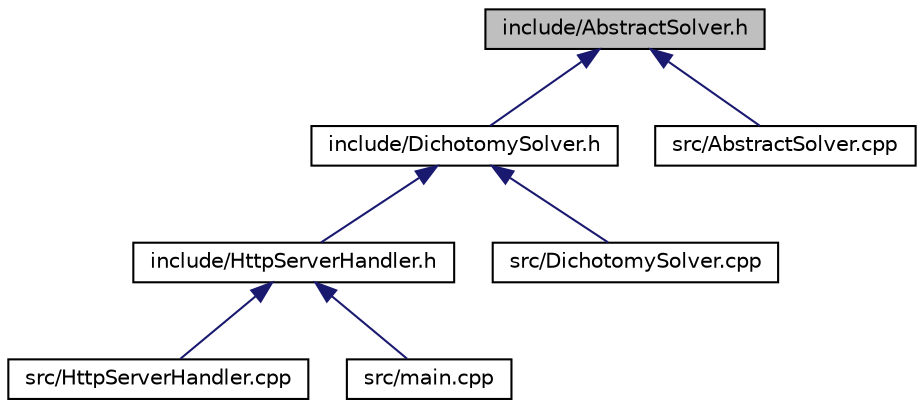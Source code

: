 digraph "include/AbstractSolver.h"
{
 // LATEX_PDF_SIZE
  edge [fontname="Helvetica",fontsize="10",labelfontname="Helvetica",labelfontsize="10"];
  node [fontname="Helvetica",fontsize="10",shape=record];
  Node1 [label="include/AbstractSolver.h",height=0.2,width=0.4,color="black", fillcolor="grey75", style="filled", fontcolor="black",tooltip=" "];
  Node1 -> Node2 [dir="back",color="midnightblue",fontsize="10",style="solid"];
  Node2 [label="include/DichotomySolver.h",height=0.2,width=0.4,color="black", fillcolor="white", style="filled",URL="$DichotomySolver_8h.html",tooltip=" "];
  Node2 -> Node3 [dir="back",color="midnightblue",fontsize="10",style="solid"];
  Node3 [label="include/HttpServerHandler.h",height=0.2,width=0.4,color="black", fillcolor="white", style="filled",URL="$HttpServerHandler_8h.html",tooltip=" "];
  Node3 -> Node4 [dir="back",color="midnightblue",fontsize="10",style="solid"];
  Node4 [label="src/HttpServerHandler.cpp",height=0.2,width=0.4,color="black", fillcolor="white", style="filled",URL="$HttpServerHandler_8cpp.html",tooltip=" "];
  Node3 -> Node5 [dir="back",color="midnightblue",fontsize="10",style="solid"];
  Node5 [label="src/main.cpp",height=0.2,width=0.4,color="black", fillcolor="white", style="filled",URL="$main_8cpp.html",tooltip=" "];
  Node2 -> Node6 [dir="back",color="midnightblue",fontsize="10",style="solid"];
  Node6 [label="src/DichotomySolver.cpp",height=0.2,width=0.4,color="black", fillcolor="white", style="filled",URL="$DichotomySolver_8cpp.html",tooltip=" "];
  Node1 -> Node7 [dir="back",color="midnightblue",fontsize="10",style="solid"];
  Node7 [label="src/AbstractSolver.cpp",height=0.2,width=0.4,color="black", fillcolor="white", style="filled",URL="$AbstractSolver_8cpp.html",tooltip=" "];
}
